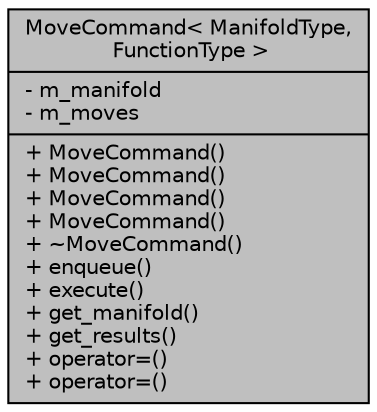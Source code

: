 digraph "MoveCommand&lt; ManifoldType, FunctionType &gt;"
{
 // LATEX_PDF_SIZE
  edge [fontname="Helvetica",fontsize="10",labelfontname="Helvetica",labelfontsize="10"];
  node [fontname="Helvetica",fontsize="10",shape=record];
  Node1 [label="{MoveCommand\< ManifoldType,\l FunctionType \>\n|- m_manifold\l- m_moves\l|+ MoveCommand()\l+ MoveCommand()\l+ MoveCommand()\l+ MoveCommand()\l+ ~MoveCommand()\l+ enqueue()\l+ execute()\l+ get_manifold()\l+ get_results()\l+ operator=()\l+ operator=()\l}",height=0.2,width=0.4,color="black", fillcolor="grey75", style="filled", fontcolor="black",tooltip=" "];
}
